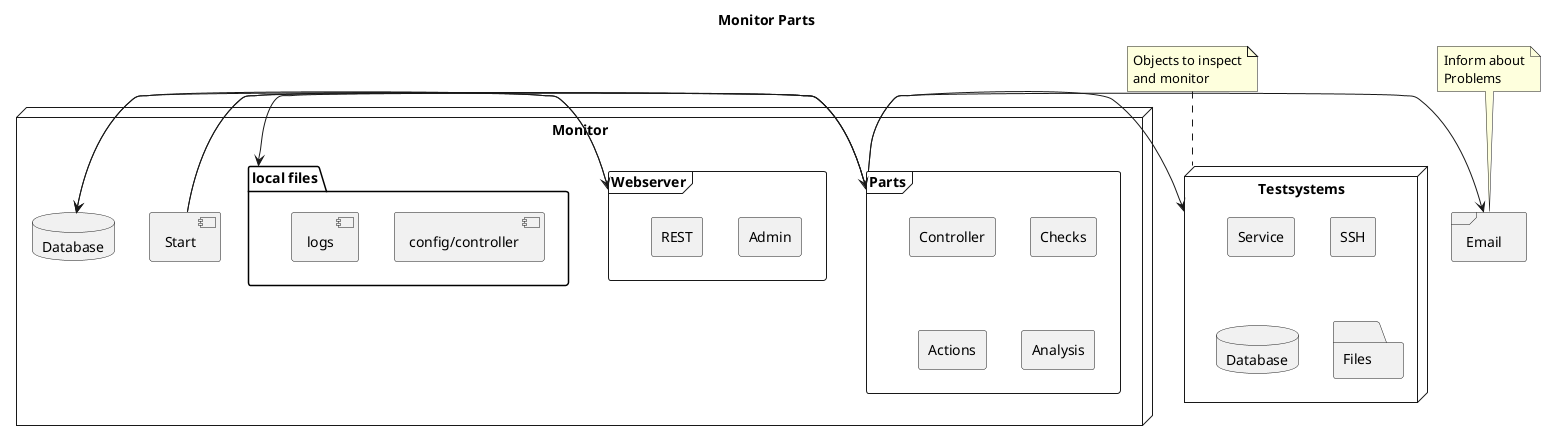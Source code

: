 @startuml
title Monitor Parts

node Monitor {

  [Start] -> Parts
  [Start] -> Webserver

  frame Webserver {
    rectangle Admin
    rectangle REST
  }

  folder "local files" as local {
    [config/controller] as files_config
    [logs] as files_logs
  }

  frame Parts {
    rectangle Controller
    rectangle Checks
    rectangle Actions
    rectangle Analysis
  }

  database Database
  Webserver -> Database
  Parts -> Database
  Parts -> local
}

node Testsystems
note top
  Objects to inspect
  and monitor
end note
node Testsystems {
  rectangle Service
  rectangle SSH
  database Database as db1
  folder Files
}
Parts -> Testsystems

frame Email
note top
  Inform about
  Problems
end note
Parts -> Email
@enduml

